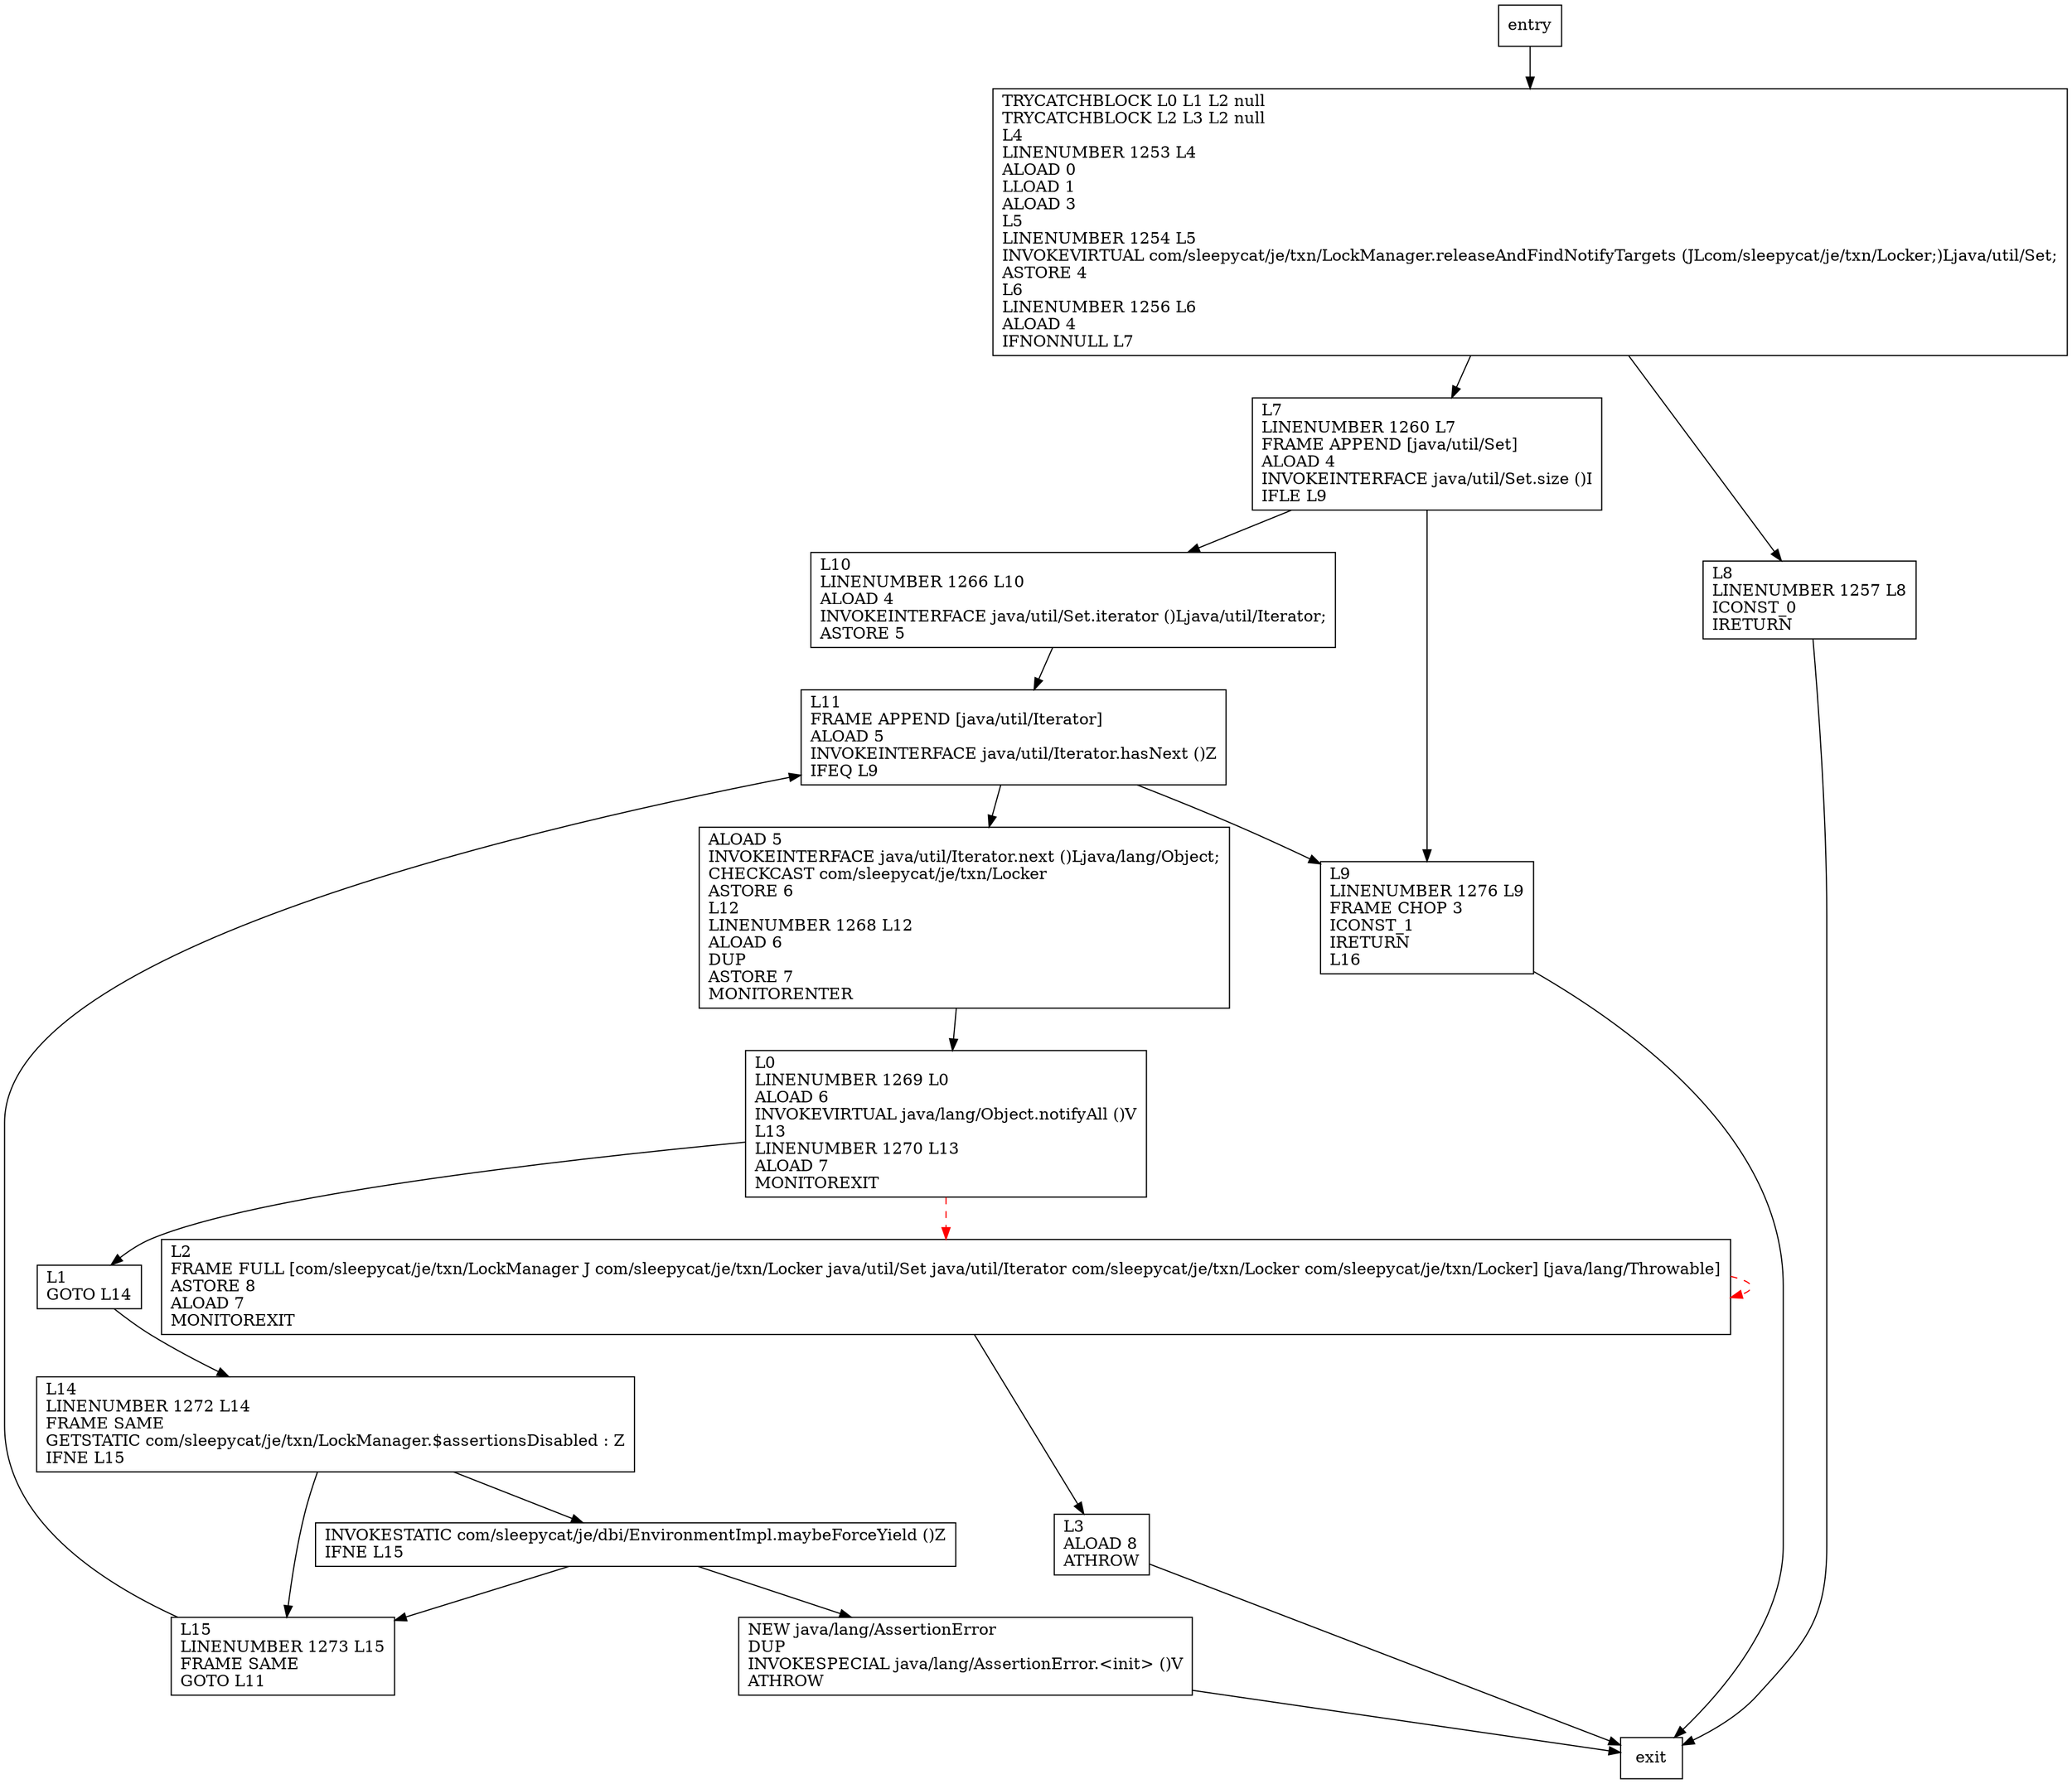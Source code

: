digraph release {
node [shape=record];
149137615 [label="L3\lALOAD 8\lATHROW\l"];
1371582821 [label="L7\lLINENUMBER 1260 L7\lFRAME APPEND [java/util/Set]\lALOAD 4\lINVOKEINTERFACE java/util/Set.size ()I\lIFLE L9\l"];
1188205885 [label="L11\lFRAME APPEND [java/util/Iterator]\lALOAD 5\lINVOKEINTERFACE java/util/Iterator.hasNext ()Z\lIFEQ L9\l"];
546177504 [label="TRYCATCHBLOCK L0 L1 L2 null\lTRYCATCHBLOCK L2 L3 L2 null\lL4\lLINENUMBER 1253 L4\lALOAD 0\lLLOAD 1\lALOAD 3\lL5\lLINENUMBER 1254 L5\lINVOKEVIRTUAL com/sleepycat/je/txn/LockManager.releaseAndFindNotifyTargets (JLcom/sleepycat/je/txn/Locker;)Ljava/util/Set;\lASTORE 4\lL6\lLINENUMBER 1256 L6\lALOAD 4\lIFNONNULL L7\l"];
861082062 [label="L15\lLINENUMBER 1273 L15\lFRAME SAME\lGOTO L11\l"];
434371728 [label="L14\lLINENUMBER 1272 L14\lFRAME SAME\lGETSTATIC com/sleepycat/je/txn/LockManager.$assertionsDisabled : Z\lIFNE L15\l"];
1310716384 [label="L8\lLINENUMBER 1257 L8\lICONST_0\lIRETURN\l"];
134029432 [label="L10\lLINENUMBER 1266 L10\lALOAD 4\lINVOKEINTERFACE java/util/Set.iterator ()Ljava/util/Iterator;\lASTORE 5\l"];
1635392417 [label="INVOKESTATIC com/sleepycat/je/dbi/EnvironmentImpl.maybeForceYield ()Z\lIFNE L15\l"];
374420023 [label="L1\lGOTO L14\l"];
315446680 [label="L9\lLINENUMBER 1276 L9\lFRAME CHOP 3\lICONST_1\lIRETURN\lL16\l"];
526963268 [label="L0\lLINENUMBER 1269 L0\lALOAD 6\lINVOKEVIRTUAL java/lang/Object.notifyAll ()V\lL13\lLINENUMBER 1270 L13\lALOAD 7\lMONITOREXIT\l"];
1479684904 [label="L2\lFRAME FULL [com/sleepycat/je/txn/LockManager J com/sleepycat/je/txn/Locker java/util/Set java/util/Iterator com/sleepycat/je/txn/Locker com/sleepycat/je/txn/Locker] [java/lang/Throwable]\lASTORE 8\lALOAD 7\lMONITOREXIT\l"];
1529863950 [label="NEW java/lang/AssertionError\lDUP\lINVOKESPECIAL java/lang/AssertionError.\<init\> ()V\lATHROW\l"];
2012474614 [label="ALOAD 5\lINVOKEINTERFACE java/util/Iterator.next ()Ljava/lang/Object;\lCHECKCAST com/sleepycat/je/txn/Locker\lASTORE 6\lL12\lLINENUMBER 1268 L12\lALOAD 6\lDUP\lASTORE 7\lMONITORENTER\l"];
entry;
exit;
149137615 -> exit
1371582821 -> 134029432
1371582821 -> 315446680
1188205885 -> 315446680
1188205885 -> 2012474614
546177504 -> 1371582821
546177504 -> 1310716384
861082062 -> 1188205885
434371728 -> 1635392417
434371728 -> 861082062
1310716384 -> exit
entry -> 546177504
134029432 -> 1188205885
1635392417 -> 861082062
1635392417 -> 1529863950
374420023 -> 434371728
315446680 -> exit
526963268 -> 374420023
526963268 -> 1479684904 [style=dashed, color=red]
1479684904 -> 149137615
1479684904 -> 1479684904 [style=dashed, color=red]
1529863950 -> exit
2012474614 -> 526963268
}
